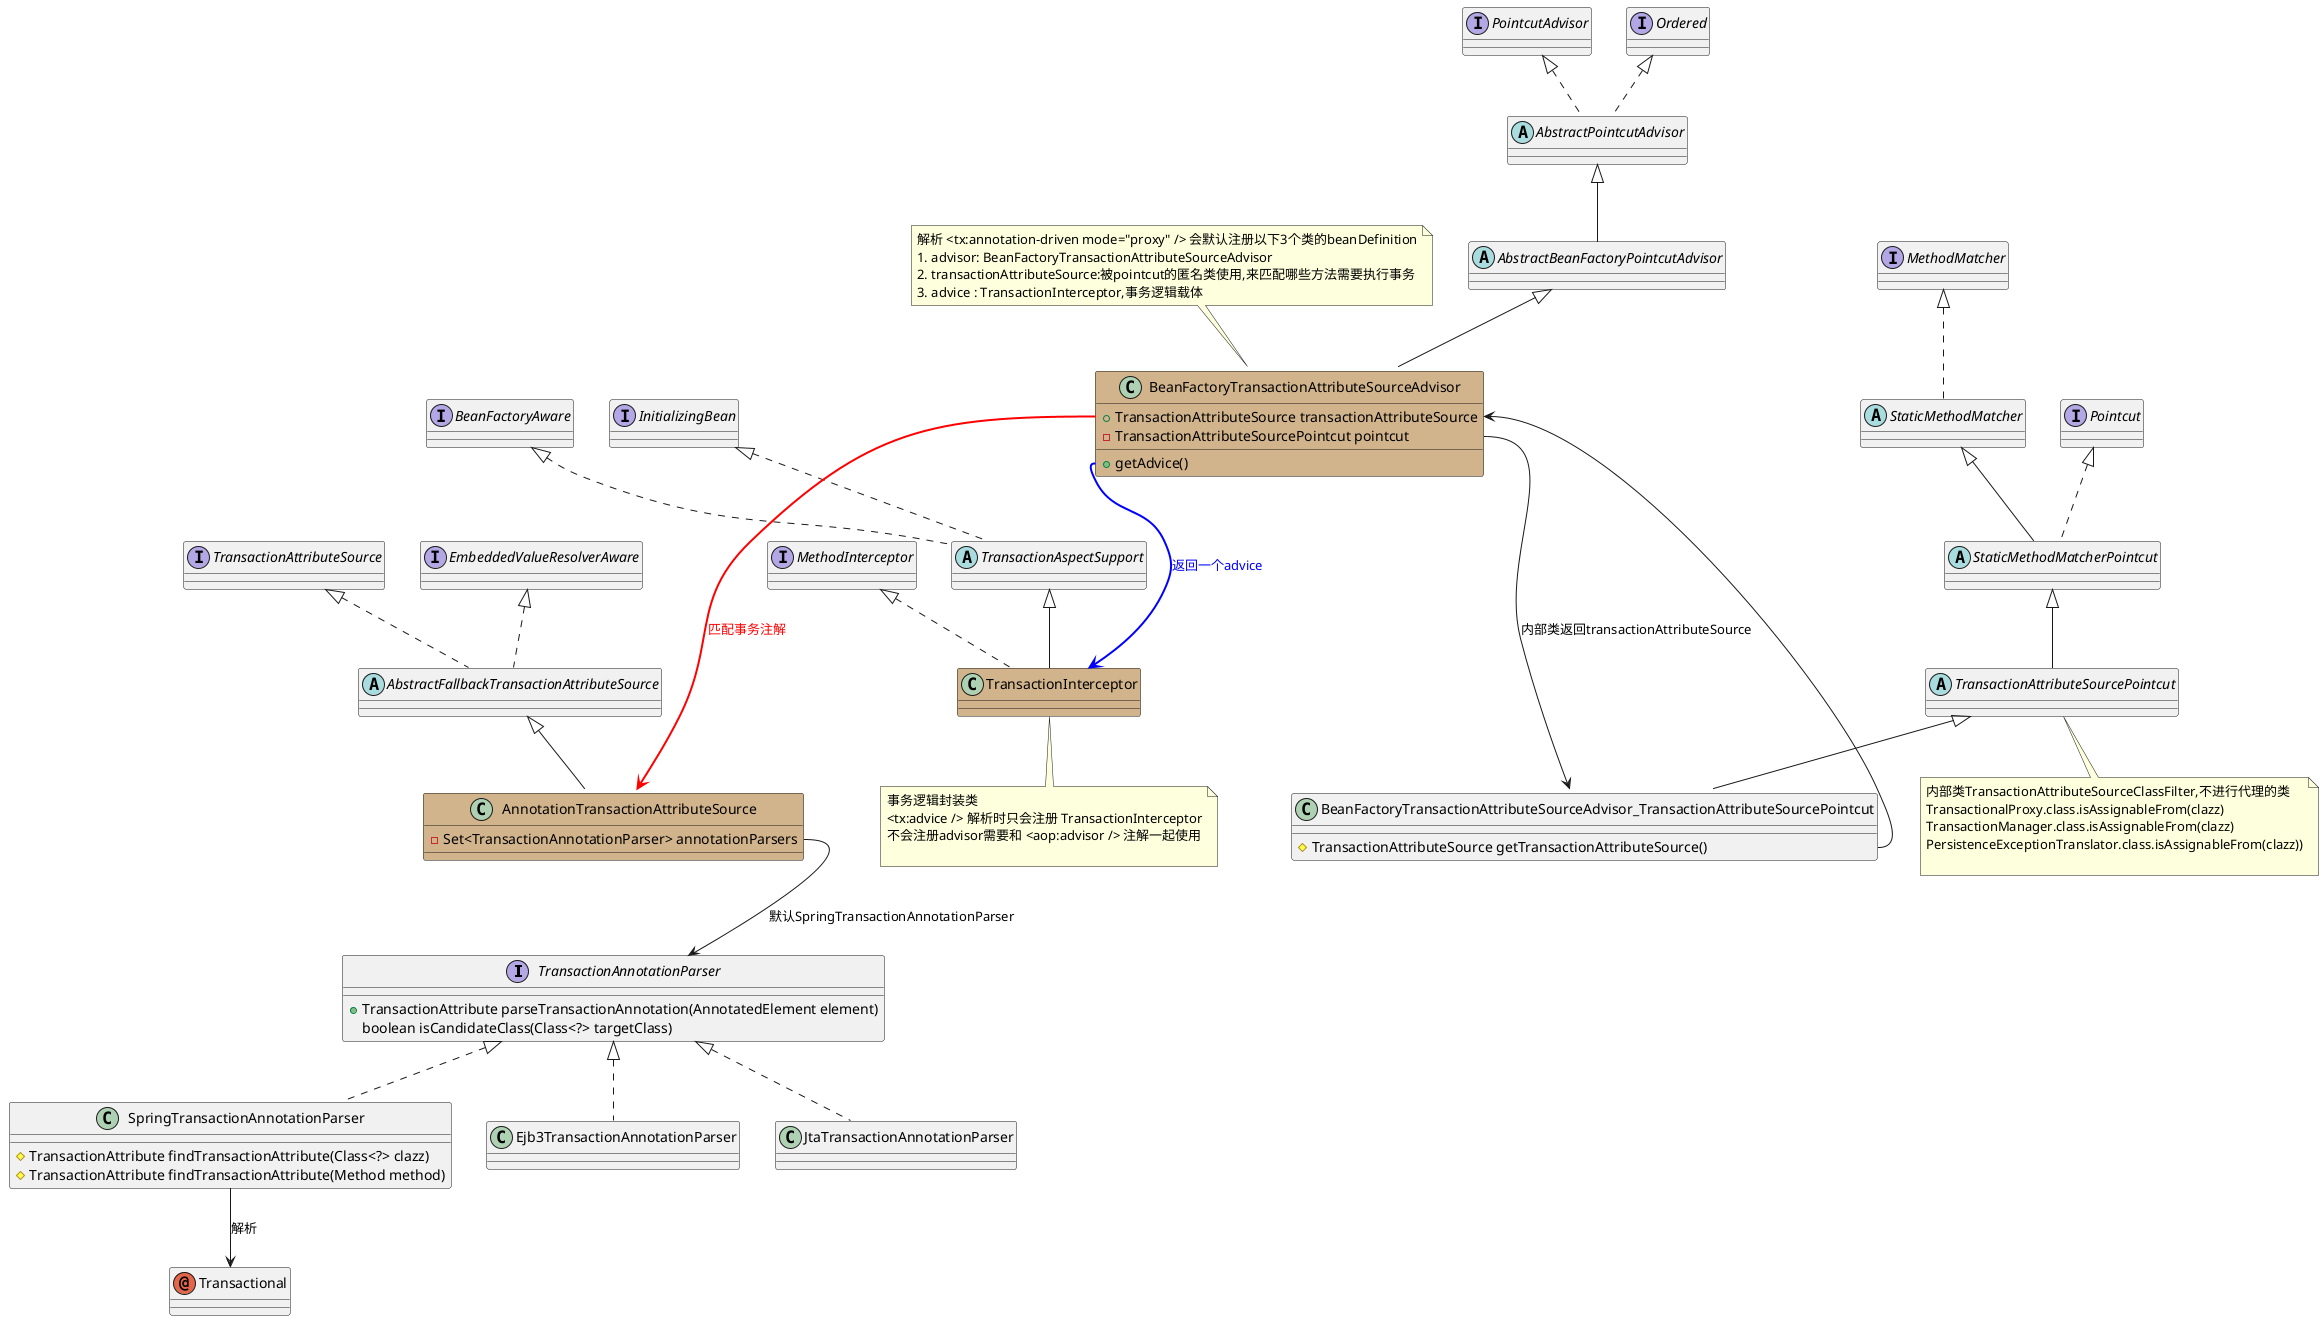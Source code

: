 @startuml
'https://plantuml.com/activity-diagram-beta

'TransactionAnnotationParser
interface TransactionAnnotationParser {
    + TransactionAttribute parseTransactionAnnotation(AnnotatedElement element)
    boolean isCandidateClass(Class<?> targetClass)
}
annotation Transactional
class SpringTransactionAnnotationParser implements TransactionAnnotationParser{
    # TransactionAttribute findTransactionAttribute(Class<?> clazz)
	# TransactionAttribute findTransactionAttribute(Method method)
}
SpringTransactionAnnotationParser --> Transactional : 解析
class Ejb3TransactionAnnotationParser implements TransactionAnnotationParser
class JtaTransactionAnnotationParser implements TransactionAnnotationParser

'
interface TransactionAttributeSource {

}

class AnnotationTransactionAttributeSource #tan extends AbstractFallbackTransactionAttributeSource{
    - Set<TransactionAnnotationParser> annotationParsers
}
AnnotationTransactionAttributeSource::annotationParsers --> TransactionAnnotationParser :默认SpringTransactionAnnotationParser
abstract class AbstractFallbackTransactionAttributeSource implements TransactionAttributeSource, EmbeddedValueResolverAware
abstract class TransactionAspectSupport implements BeanFactoryAware, InitializingBean

class TransactionInterceptor #tan extends TransactionAspectSupport implements MethodInterceptor
note bottom of TransactionInterceptor
事务逻辑封装类
<tx:advice /> 解析时只会注册 TransactionInterceptor
不会注册advisor需要和 <aop:advisor /> 注解一起使用

end note

abstract class AbstractPointcutAdvisor implements PointcutAdvisor, Ordered
abstract class AbstractBeanFactoryPointcutAdvisor extends AbstractPointcutAdvisor

abstract class StaticMethodMatcher implements MethodMatcher
abstract class StaticMethodMatcherPointcut extends StaticMethodMatcher implements Pointcut
abstract class TransactionAttributeSourcePointcut extends StaticMethodMatcherPointcut
note bottom of TransactionAttributeSourcePointcut
内部类TransactionAttributeSourceClassFilter,不进行代理的类
TransactionalProxy.class.isAssignableFrom(clazz)
TransactionManager.class.isAssignableFrom(clazz)
PersistenceExceptionTranslator.class.isAssignableFrom(clazz))

end note

class BeanFactoryTransactionAttributeSourceAdvisor #tan extends AbstractBeanFactoryPointcutAdvisor {
    + TransactionAttributeSource transactionAttributeSource
    - TransactionAttributeSourcePointcut pointcut
    + getAdvice()
}
note top of BeanFactoryTransactionAttributeSourceAdvisor
解析 <tx:annotation-driven mode="proxy" /> 会默认注册以下3个类的beanDefinition
# advisor: BeanFactoryTransactionAttributeSourceAdvisor
# transactionAttributeSource:被pointcut的匿名类使用,来匹配哪些方法需要执行事务
# advice : TransactionInterceptor,事务逻辑载体
end note
class BeanFactoryTransactionAttributeSourceAdvisor_TransactionAttributeSourcePointcut extends TransactionAttributeSourcePointcut{
    # TransactionAttributeSource getTransactionAttributeSource()
}

BeanFactoryTransactionAttributeSourceAdvisor_TransactionAttributeSourcePointcut::getTransactionAttributeSource ----> BeanFactoryTransactionAttributeSourceAdvisor::transactionAttributeSource
BeanFactoryTransactionAttributeSourceAdvisor::pointcut -->  BeanFactoryTransactionAttributeSourceAdvisor_TransactionAttributeSourcePointcut : 内部类返回transactionAttributeSource
BeanFactoryTransactionAttributeSourceAdvisor::getAdvice ---> TransactionInterceptor #line:blue;line.bold;text:blue : 返回一个advice
BeanFactoryTransactionAttributeSourceAdvisor::transactionAttributeSource ----> AnnotationTransactionAttributeSource #line:red;line.bold;text:red :匹配事务注解
@enduml

